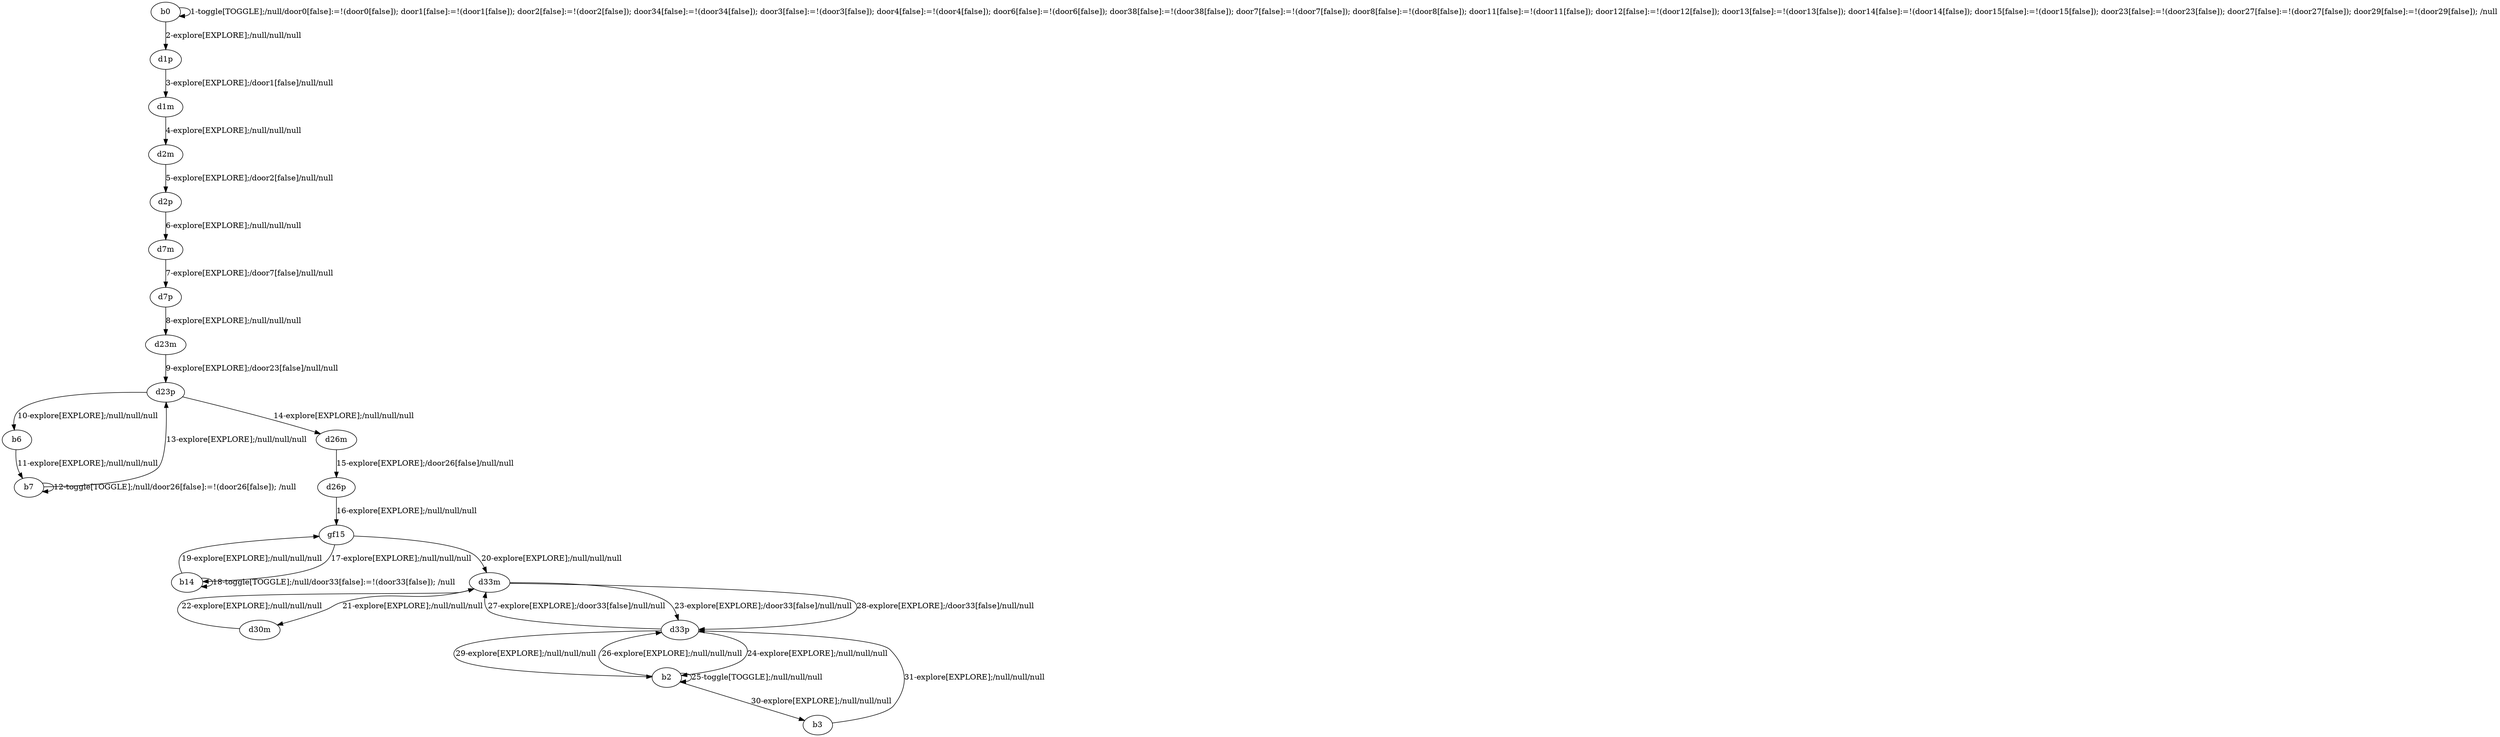 # Total number of goals covered by this test: 2
# b2 --> b3
# b3 --> d33p

digraph g {
"b0" -> "b0" [label = "1-toggle[TOGGLE];/null/door0[false]:=!(door0[false]); door1[false]:=!(door1[false]); door2[false]:=!(door2[false]); door34[false]:=!(door34[false]); door3[false]:=!(door3[false]); door4[false]:=!(door4[false]); door6[false]:=!(door6[false]); door38[false]:=!(door38[false]); door7[false]:=!(door7[false]); door8[false]:=!(door8[false]); door11[false]:=!(door11[false]); door12[false]:=!(door12[false]); door13[false]:=!(door13[false]); door14[false]:=!(door14[false]); door15[false]:=!(door15[false]); door23[false]:=!(door23[false]); door27[false]:=!(door27[false]); door29[false]:=!(door29[false]); /null"];
"b0" -> "d1p" [label = "2-explore[EXPLORE];/null/null/null"];
"d1p" -> "d1m" [label = "3-explore[EXPLORE];/door1[false]/null/null"];
"d1m" -> "d2m" [label = "4-explore[EXPLORE];/null/null/null"];
"d2m" -> "d2p" [label = "5-explore[EXPLORE];/door2[false]/null/null"];
"d2p" -> "d7m" [label = "6-explore[EXPLORE];/null/null/null"];
"d7m" -> "d7p" [label = "7-explore[EXPLORE];/door7[false]/null/null"];
"d7p" -> "d23m" [label = "8-explore[EXPLORE];/null/null/null"];
"d23m" -> "d23p" [label = "9-explore[EXPLORE];/door23[false]/null/null"];
"d23p" -> "b6" [label = "10-explore[EXPLORE];/null/null/null"];
"b6" -> "b7" [label = "11-explore[EXPLORE];/null/null/null"];
"b7" -> "b7" [label = "12-toggle[TOGGLE];/null/door26[false]:=!(door26[false]); /null"];
"b7" -> "d23p" [label = "13-explore[EXPLORE];/null/null/null"];
"d23p" -> "d26m" [label = "14-explore[EXPLORE];/null/null/null"];
"d26m" -> "d26p" [label = "15-explore[EXPLORE];/door26[false]/null/null"];
"d26p" -> "gf15" [label = "16-explore[EXPLORE];/null/null/null"];
"gf15" -> "b14" [label = "17-explore[EXPLORE];/null/null/null"];
"b14" -> "b14" [label = "18-toggle[TOGGLE];/null/door33[false]:=!(door33[false]); /null"];
"b14" -> "gf15" [label = "19-explore[EXPLORE];/null/null/null"];
"gf15" -> "d33m" [label = "20-explore[EXPLORE];/null/null/null"];
"d33m" -> "d30m" [label = "21-explore[EXPLORE];/null/null/null"];
"d30m" -> "d33m" [label = "22-explore[EXPLORE];/null/null/null"];
"d33m" -> "d33p" [label = "23-explore[EXPLORE];/door33[false]/null/null"];
"d33p" -> "b2" [label = "24-explore[EXPLORE];/null/null/null"];
"b2" -> "b2" [label = "25-toggle[TOGGLE];/null/null/null"];
"b2" -> "d33p" [label = "26-explore[EXPLORE];/null/null/null"];
"d33p" -> "d33m" [label = "27-explore[EXPLORE];/door33[false]/null/null"];
"d33m" -> "d33p" [label = "28-explore[EXPLORE];/door33[false]/null/null"];
"d33p" -> "b2" [label = "29-explore[EXPLORE];/null/null/null"];
"b2" -> "b3" [label = "30-explore[EXPLORE];/null/null/null"];
"b3" -> "d33p" [label = "31-explore[EXPLORE];/null/null/null"];
}